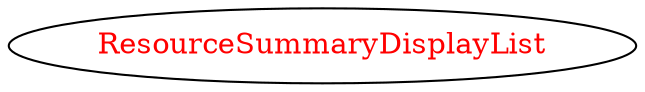 digraph dependencyGraph {
 concentrate=true;
 ranksep="2.0";
 rankdir="LR"; 
 splines="ortho";
"ResourceSummaryDisplayList" [fontcolor="red"];
}